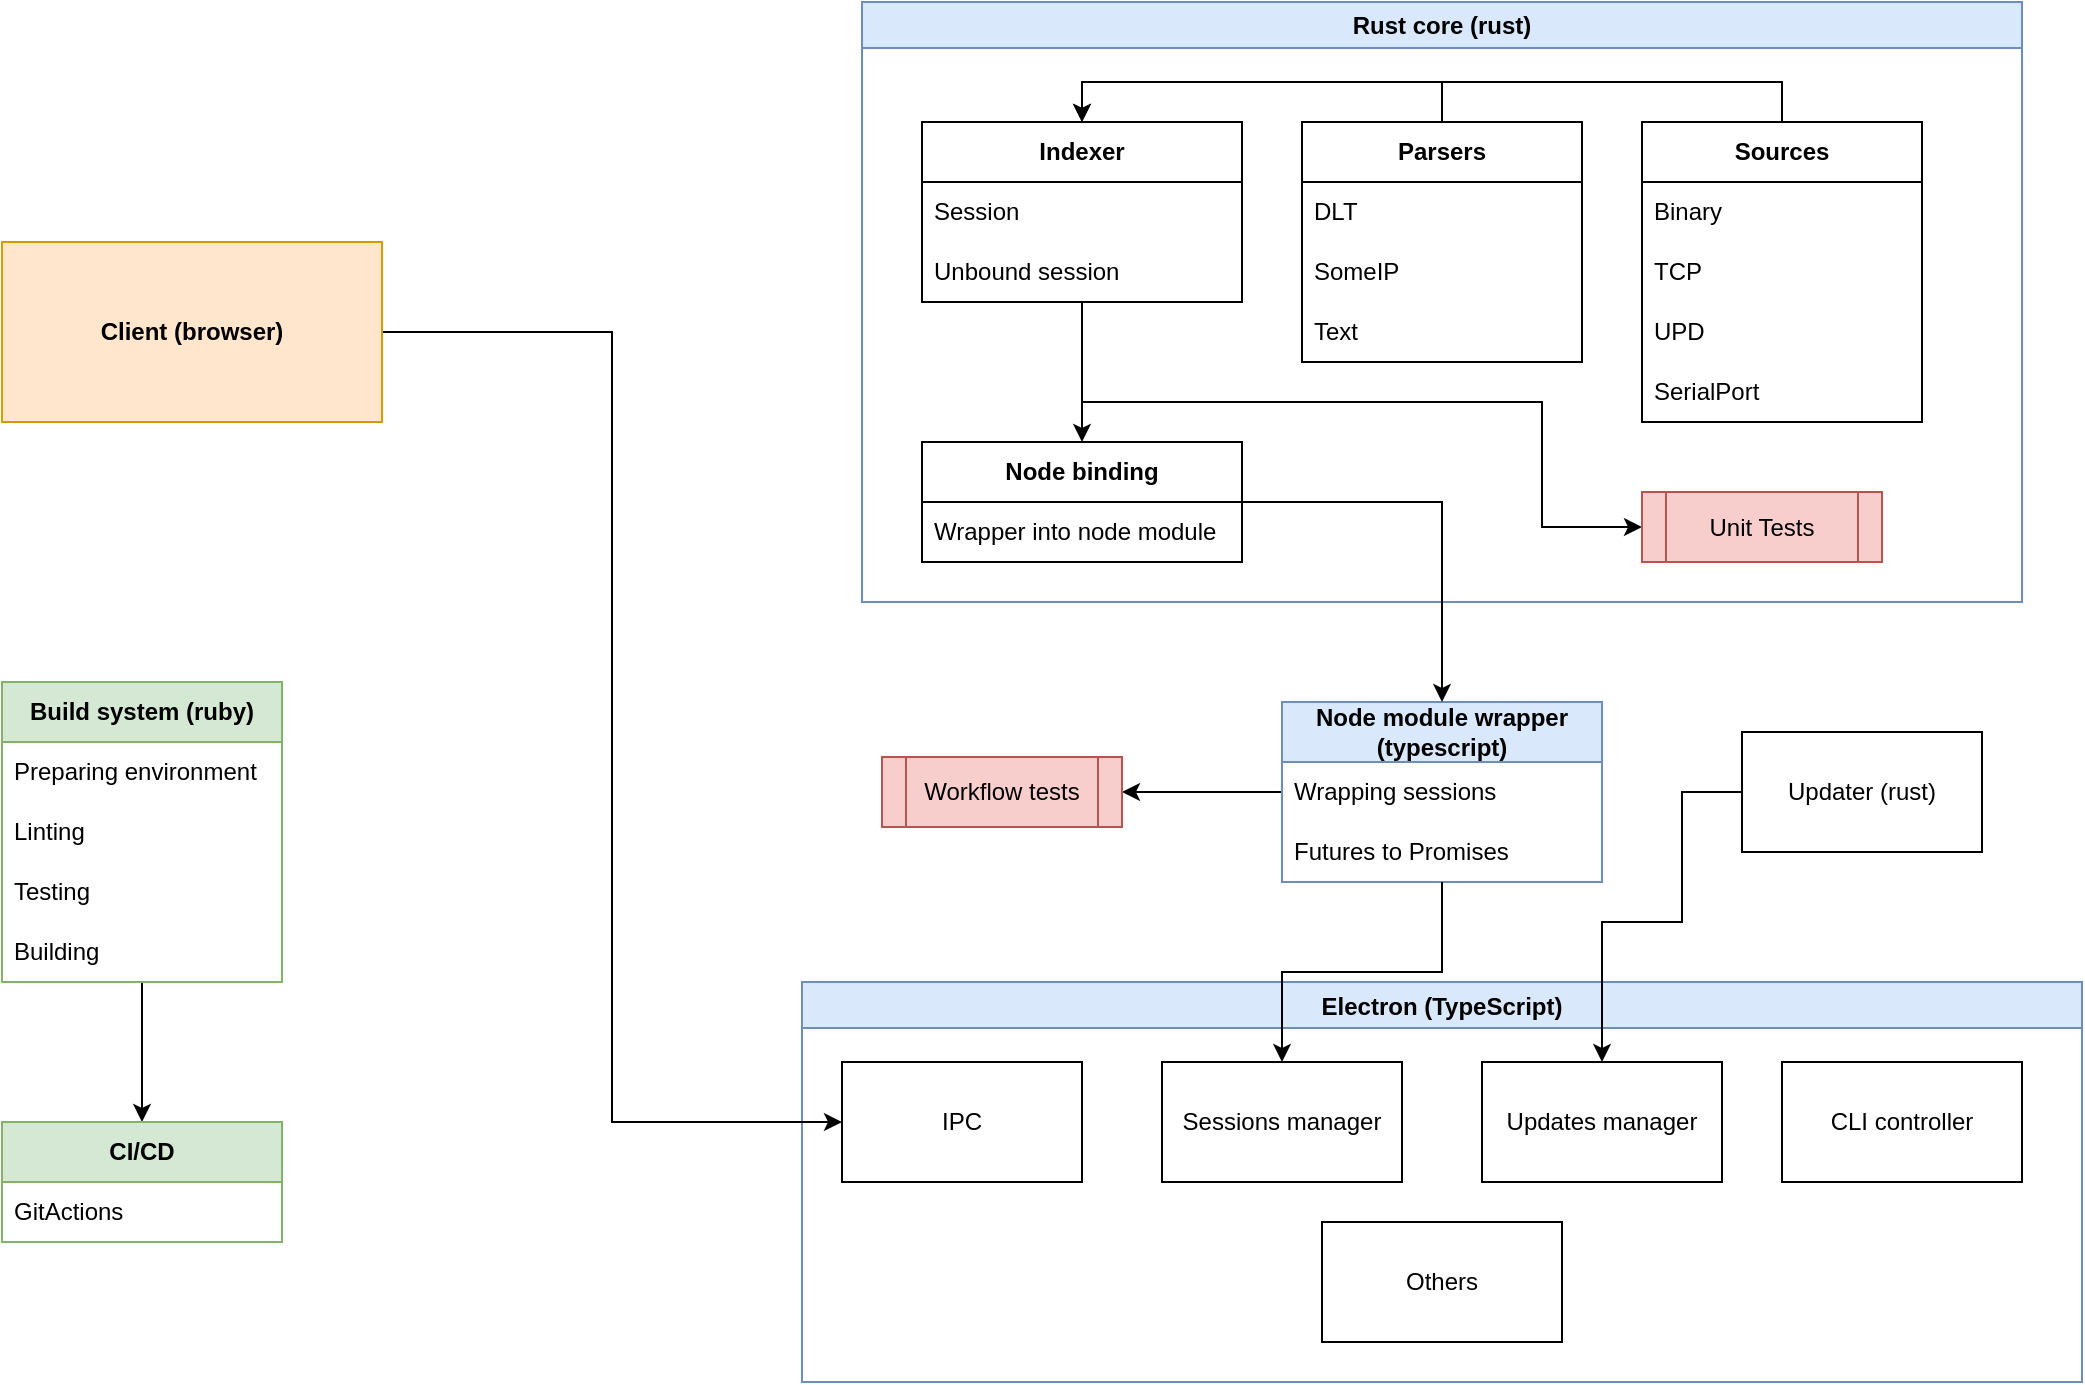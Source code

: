 <mxfile version="21.0.6" type="github">
  <diagram name="Page-1" id="5f0bae14-7c28-e335-631c-24af17079c00">
    <mxGraphModel dx="1434" dy="768" grid="1" gridSize="10" guides="1" tooltips="1" connect="1" arrows="1" fold="1" page="1" pageScale="1" pageWidth="1100" pageHeight="850" background="none" math="0" shadow="0">
      <root>
        <mxCell id="0" />
        <mxCell id="1" parent="0" />
        <mxCell id="ALxQAV2LUa-HZqR-DTdA-9" value="Rust core (rust)" style="swimlane;whiteSpace=wrap;html=1;fillColor=#dae8fc;strokeColor=#6c8ebf;" vertex="1" parent="1">
          <mxGeometry x="500" y="40" width="580" height="300" as="geometry" />
        </mxCell>
        <mxCell id="ALxQAV2LUa-HZqR-DTdA-21" style="edgeStyle=orthogonalEdgeStyle;rounded=0;orthogonalLoop=1;jettySize=auto;html=1;entryX=0.5;entryY=0;entryDx=0;entryDy=0;" edge="1" parent="ALxQAV2LUa-HZqR-DTdA-9" source="ALxQAV2LUa-HZqR-DTdA-1" target="ALxQAV2LUa-HZqR-DTdA-19">
          <mxGeometry relative="1" as="geometry" />
        </mxCell>
        <mxCell id="ALxQAV2LUa-HZqR-DTdA-57" style="edgeStyle=orthogonalEdgeStyle;rounded=0;orthogonalLoop=1;jettySize=auto;html=1;entryX=0;entryY=0.5;entryDx=0;entryDy=0;" edge="1" parent="ALxQAV2LUa-HZqR-DTdA-9" source="ALxQAV2LUa-HZqR-DTdA-1" target="ALxQAV2LUa-HZqR-DTdA-56">
          <mxGeometry relative="1" as="geometry">
            <Array as="points">
              <mxPoint x="110" y="200" />
              <mxPoint x="340" y="200" />
              <mxPoint x="340" y="263" />
            </Array>
          </mxGeometry>
        </mxCell>
        <mxCell id="ALxQAV2LUa-HZqR-DTdA-1" value="&lt;b&gt;Indexer&lt;/b&gt;" style="swimlane;fontStyle=0;childLayout=stackLayout;horizontal=1;startSize=30;horizontalStack=0;resizeParent=1;resizeParentMax=0;resizeLast=0;collapsible=1;marginBottom=0;whiteSpace=wrap;html=1;" vertex="1" parent="ALxQAV2LUa-HZqR-DTdA-9">
          <mxGeometry x="30" y="60" width="160" height="90" as="geometry" />
        </mxCell>
        <mxCell id="ALxQAV2LUa-HZqR-DTdA-3" value="Session&amp;nbsp;" style="text;strokeColor=none;fillColor=none;align=left;verticalAlign=middle;spacingLeft=4;spacingRight=4;overflow=hidden;points=[[0,0.5],[1,0.5]];portConstraint=eastwest;rotatable=0;whiteSpace=wrap;html=1;" vertex="1" parent="ALxQAV2LUa-HZqR-DTdA-1">
          <mxGeometry y="30" width="160" height="30" as="geometry" />
        </mxCell>
        <mxCell id="ALxQAV2LUa-HZqR-DTdA-40" value="Unbound session" style="text;strokeColor=none;fillColor=none;align=left;verticalAlign=middle;spacingLeft=4;spacingRight=4;overflow=hidden;points=[[0,0.5],[1,0.5]];portConstraint=eastwest;rotatable=0;whiteSpace=wrap;html=1;" vertex="1" parent="ALxQAV2LUa-HZqR-DTdA-1">
          <mxGeometry y="60" width="160" height="30" as="geometry" />
        </mxCell>
        <mxCell id="ALxQAV2LUa-HZqR-DTdA-17" style="edgeStyle=orthogonalEdgeStyle;rounded=0;orthogonalLoop=1;jettySize=auto;html=1;exitX=0.5;exitY=0;exitDx=0;exitDy=0;entryX=0.5;entryY=0;entryDx=0;entryDy=0;" edge="1" parent="ALxQAV2LUa-HZqR-DTdA-9" source="ALxQAV2LUa-HZqR-DTdA-5" target="ALxQAV2LUa-HZqR-DTdA-1">
          <mxGeometry relative="1" as="geometry" />
        </mxCell>
        <mxCell id="ALxQAV2LUa-HZqR-DTdA-5" value="&lt;b&gt;Parsers&lt;/b&gt;" style="swimlane;fontStyle=0;childLayout=stackLayout;horizontal=1;startSize=30;horizontalStack=0;resizeParent=1;resizeParentMax=0;resizeLast=0;collapsible=1;marginBottom=0;whiteSpace=wrap;html=1;" vertex="1" parent="ALxQAV2LUa-HZqR-DTdA-9">
          <mxGeometry x="220" y="60" width="140" height="120" as="geometry" />
        </mxCell>
        <mxCell id="ALxQAV2LUa-HZqR-DTdA-6" value="DLT" style="text;strokeColor=none;fillColor=none;align=left;verticalAlign=middle;spacingLeft=4;spacingRight=4;overflow=hidden;points=[[0,0.5],[1,0.5]];portConstraint=eastwest;rotatable=0;whiteSpace=wrap;html=1;" vertex="1" parent="ALxQAV2LUa-HZqR-DTdA-5">
          <mxGeometry y="30" width="140" height="30" as="geometry" />
        </mxCell>
        <mxCell id="ALxQAV2LUa-HZqR-DTdA-7" value="SomeIP" style="text;strokeColor=none;fillColor=none;align=left;verticalAlign=middle;spacingLeft=4;spacingRight=4;overflow=hidden;points=[[0,0.5],[1,0.5]];portConstraint=eastwest;rotatable=0;whiteSpace=wrap;html=1;" vertex="1" parent="ALxQAV2LUa-HZqR-DTdA-5">
          <mxGeometry y="60" width="140" height="30" as="geometry" />
        </mxCell>
        <mxCell id="ALxQAV2LUa-HZqR-DTdA-8" value="Text" style="text;strokeColor=none;fillColor=none;align=left;verticalAlign=middle;spacingLeft=4;spacingRight=4;overflow=hidden;points=[[0,0.5],[1,0.5]];portConstraint=eastwest;rotatable=0;whiteSpace=wrap;html=1;" vertex="1" parent="ALxQAV2LUa-HZqR-DTdA-5">
          <mxGeometry y="90" width="140" height="30" as="geometry" />
        </mxCell>
        <mxCell id="ALxQAV2LUa-HZqR-DTdA-18" style="edgeStyle=orthogonalEdgeStyle;rounded=0;orthogonalLoop=1;jettySize=auto;html=1;" edge="1" parent="ALxQAV2LUa-HZqR-DTdA-9" source="ALxQAV2LUa-HZqR-DTdA-10">
          <mxGeometry relative="1" as="geometry">
            <mxPoint x="110" y="60" as="targetPoint" />
            <Array as="points">
              <mxPoint x="460" y="40" />
              <mxPoint x="110" y="40" />
            </Array>
          </mxGeometry>
        </mxCell>
        <mxCell id="ALxQAV2LUa-HZqR-DTdA-10" value="&lt;b&gt;Sources&lt;/b&gt;" style="swimlane;fontStyle=0;childLayout=stackLayout;horizontal=1;startSize=30;horizontalStack=0;resizeParent=1;resizeParentMax=0;resizeLast=0;collapsible=1;marginBottom=0;whiteSpace=wrap;html=1;" vertex="1" parent="ALxQAV2LUa-HZqR-DTdA-9">
          <mxGeometry x="390" y="60" width="140" height="150" as="geometry" />
        </mxCell>
        <mxCell id="ALxQAV2LUa-HZqR-DTdA-11" value="Binary" style="text;strokeColor=none;fillColor=none;align=left;verticalAlign=middle;spacingLeft=4;spacingRight=4;overflow=hidden;points=[[0,0.5],[1,0.5]];portConstraint=eastwest;rotatable=0;whiteSpace=wrap;html=1;" vertex="1" parent="ALxQAV2LUa-HZqR-DTdA-10">
          <mxGeometry y="30" width="140" height="30" as="geometry" />
        </mxCell>
        <mxCell id="ALxQAV2LUa-HZqR-DTdA-12" value="TCP" style="text;strokeColor=none;fillColor=none;align=left;verticalAlign=middle;spacingLeft=4;spacingRight=4;overflow=hidden;points=[[0,0.5],[1,0.5]];portConstraint=eastwest;rotatable=0;whiteSpace=wrap;html=1;" vertex="1" parent="ALxQAV2LUa-HZqR-DTdA-10">
          <mxGeometry y="60" width="140" height="30" as="geometry" />
        </mxCell>
        <mxCell id="ALxQAV2LUa-HZqR-DTdA-13" value="UPD" style="text;strokeColor=none;fillColor=none;align=left;verticalAlign=middle;spacingLeft=4;spacingRight=4;overflow=hidden;points=[[0,0.5],[1,0.5]];portConstraint=eastwest;rotatable=0;whiteSpace=wrap;html=1;" vertex="1" parent="ALxQAV2LUa-HZqR-DTdA-10">
          <mxGeometry y="90" width="140" height="30" as="geometry" />
        </mxCell>
        <mxCell id="ALxQAV2LUa-HZqR-DTdA-14" value="SerialPort" style="text;strokeColor=none;fillColor=none;align=left;verticalAlign=middle;spacingLeft=4;spacingRight=4;overflow=hidden;points=[[0,0.5],[1,0.5]];portConstraint=eastwest;rotatable=0;whiteSpace=wrap;html=1;" vertex="1" parent="ALxQAV2LUa-HZqR-DTdA-10">
          <mxGeometry y="120" width="140" height="30" as="geometry" />
        </mxCell>
        <mxCell id="ALxQAV2LUa-HZqR-DTdA-19" value="&lt;b&gt;Node binding&lt;/b&gt;" style="swimlane;fontStyle=0;childLayout=stackLayout;horizontal=1;startSize=30;horizontalStack=0;resizeParent=1;resizeParentMax=0;resizeLast=0;collapsible=1;marginBottom=0;whiteSpace=wrap;html=1;" vertex="1" parent="ALxQAV2LUa-HZqR-DTdA-9">
          <mxGeometry x="30" y="220" width="160" height="60" as="geometry" />
        </mxCell>
        <mxCell id="ALxQAV2LUa-HZqR-DTdA-20" value="Wrapper into node module" style="text;strokeColor=none;fillColor=none;align=left;verticalAlign=middle;spacingLeft=4;spacingRight=4;overflow=hidden;points=[[0,0.5],[1,0.5]];portConstraint=eastwest;rotatable=0;whiteSpace=wrap;html=1;" vertex="1" parent="ALxQAV2LUa-HZqR-DTdA-19">
          <mxGeometry y="30" width="160" height="30" as="geometry" />
        </mxCell>
        <mxCell id="ALxQAV2LUa-HZqR-DTdA-56" value="Unit Tests" style="shape=process;whiteSpace=wrap;html=1;backgroundOutline=1;fillColor=#f8cecc;strokeColor=#b85450;" vertex="1" parent="ALxQAV2LUa-HZqR-DTdA-9">
          <mxGeometry x="390" y="245" width="120" height="35" as="geometry" />
        </mxCell>
        <mxCell id="ALxQAV2LUa-HZqR-DTdA-59" style="edgeStyle=orthogonalEdgeStyle;rounded=0;orthogonalLoop=1;jettySize=auto;html=1;entryX=1;entryY=0.5;entryDx=0;entryDy=0;" edge="1" parent="1" source="ALxQAV2LUa-HZqR-DTdA-24" target="ALxQAV2LUa-HZqR-DTdA-58">
          <mxGeometry relative="1" as="geometry" />
        </mxCell>
        <mxCell id="ALxQAV2LUa-HZqR-DTdA-24" value="&lt;b&gt;Node module wrapper (typescript)&lt;/b&gt;" style="swimlane;fontStyle=0;childLayout=stackLayout;horizontal=1;startSize=30;horizontalStack=0;resizeParent=1;resizeParentMax=0;resizeLast=0;collapsible=1;marginBottom=0;whiteSpace=wrap;html=1;fillColor=#dae8fc;strokeColor=#6c8ebf;" vertex="1" parent="1">
          <mxGeometry x="710" y="390" width="160" height="90" as="geometry" />
        </mxCell>
        <mxCell id="ALxQAV2LUa-HZqR-DTdA-25" value="Wrapping sessions" style="text;strokeColor=none;fillColor=none;align=left;verticalAlign=middle;spacingLeft=4;spacingRight=4;overflow=hidden;points=[[0,0.5],[1,0.5]];portConstraint=eastwest;rotatable=0;whiteSpace=wrap;html=1;" vertex="1" parent="ALxQAV2LUa-HZqR-DTdA-24">
          <mxGeometry y="30" width="160" height="30" as="geometry" />
        </mxCell>
        <mxCell id="ALxQAV2LUa-HZqR-DTdA-39" value="Futures to Promises" style="text;strokeColor=none;fillColor=none;align=left;verticalAlign=middle;spacingLeft=4;spacingRight=4;overflow=hidden;points=[[0,0.5],[1,0.5]];portConstraint=eastwest;rotatable=0;whiteSpace=wrap;html=1;" vertex="1" parent="ALxQAV2LUa-HZqR-DTdA-24">
          <mxGeometry y="60" width="160" height="30" as="geometry" />
        </mxCell>
        <mxCell id="ALxQAV2LUa-HZqR-DTdA-41" style="edgeStyle=orthogonalEdgeStyle;rounded=0;orthogonalLoop=1;jettySize=auto;html=1;entryX=0.5;entryY=0;entryDx=0;entryDy=0;" edge="1" parent="1" source="ALxQAV2LUa-HZqR-DTdA-19" target="ALxQAV2LUa-HZqR-DTdA-24">
          <mxGeometry relative="1" as="geometry" />
        </mxCell>
        <mxCell id="ALxQAV2LUa-HZqR-DTdA-42" value="Electron (TypeScript)" style="swimlane;fillColor=#dae8fc;strokeColor=#6c8ebf;" vertex="1" parent="1">
          <mxGeometry x="470" y="530" width="640" height="200" as="geometry" />
        </mxCell>
        <mxCell id="ALxQAV2LUa-HZqR-DTdA-43" value="IPC" style="rounded=0;whiteSpace=wrap;html=1;" vertex="1" parent="ALxQAV2LUa-HZqR-DTdA-42">
          <mxGeometry x="20" y="40" width="120" height="60" as="geometry" />
        </mxCell>
        <mxCell id="ALxQAV2LUa-HZqR-DTdA-44" value="Sessions manager" style="rounded=0;whiteSpace=wrap;html=1;" vertex="1" parent="ALxQAV2LUa-HZqR-DTdA-42">
          <mxGeometry x="180" y="40" width="120" height="60" as="geometry" />
        </mxCell>
        <mxCell id="ALxQAV2LUa-HZqR-DTdA-45" value="Updates manager" style="rounded=0;whiteSpace=wrap;html=1;" vertex="1" parent="ALxQAV2LUa-HZqR-DTdA-42">
          <mxGeometry x="340" y="40" width="120" height="60" as="geometry" />
        </mxCell>
        <mxCell id="ALxQAV2LUa-HZqR-DTdA-47" value="CLI controller" style="rounded=0;whiteSpace=wrap;html=1;" vertex="1" parent="ALxQAV2LUa-HZqR-DTdA-42">
          <mxGeometry x="490" y="40" width="120" height="60" as="geometry" />
        </mxCell>
        <mxCell id="ALxQAV2LUa-HZqR-DTdA-48" value="Others" style="rounded=0;whiteSpace=wrap;html=1;" vertex="1" parent="ALxQAV2LUa-HZqR-DTdA-42">
          <mxGeometry x="260" y="120" width="120" height="60" as="geometry" />
        </mxCell>
        <mxCell id="ALxQAV2LUa-HZqR-DTdA-50" style="edgeStyle=orthogonalEdgeStyle;rounded=0;orthogonalLoop=1;jettySize=auto;html=1;entryX=0.5;entryY=0;entryDx=0;entryDy=0;" edge="1" parent="1" source="ALxQAV2LUa-HZqR-DTdA-46" target="ALxQAV2LUa-HZqR-DTdA-45">
          <mxGeometry relative="1" as="geometry">
            <Array as="points">
              <mxPoint x="910" y="435" />
              <mxPoint x="910" y="500" />
              <mxPoint x="870" y="500" />
            </Array>
          </mxGeometry>
        </mxCell>
        <mxCell id="ALxQAV2LUa-HZqR-DTdA-46" value="Updater (rust)" style="rounded=0;whiteSpace=wrap;html=1;" vertex="1" parent="1">
          <mxGeometry x="940" y="405" width="120" height="60" as="geometry" />
        </mxCell>
        <mxCell id="ALxQAV2LUa-HZqR-DTdA-49" style="edgeStyle=orthogonalEdgeStyle;rounded=0;orthogonalLoop=1;jettySize=auto;html=1;entryX=0.5;entryY=0;entryDx=0;entryDy=0;" edge="1" parent="1" source="ALxQAV2LUa-HZqR-DTdA-24" target="ALxQAV2LUa-HZqR-DTdA-44">
          <mxGeometry relative="1" as="geometry" />
        </mxCell>
        <mxCell id="ALxQAV2LUa-HZqR-DTdA-55" style="edgeStyle=orthogonalEdgeStyle;rounded=0;orthogonalLoop=1;jettySize=auto;html=1;entryX=0;entryY=0.5;entryDx=0;entryDy=0;" edge="1" parent="1" source="ALxQAV2LUa-HZqR-DTdA-54" target="ALxQAV2LUa-HZqR-DTdA-43">
          <mxGeometry relative="1" as="geometry" />
        </mxCell>
        <mxCell id="ALxQAV2LUa-HZqR-DTdA-54" value="&lt;b&gt;Client (browser)&lt;/b&gt;" style="rounded=0;whiteSpace=wrap;html=1;fillColor=#ffe6cc;strokeColor=#d79b00;" vertex="1" parent="1">
          <mxGeometry x="70" y="160" width="190" height="90" as="geometry" />
        </mxCell>
        <mxCell id="ALxQAV2LUa-HZqR-DTdA-58" value="Workflow tests" style="shape=process;whiteSpace=wrap;html=1;backgroundOutline=1;fillColor=#f8cecc;strokeColor=#b85450;" vertex="1" parent="1">
          <mxGeometry x="510" y="417.5" width="120" height="35" as="geometry" />
        </mxCell>
        <mxCell id="ALxQAV2LUa-HZqR-DTdA-71" style="edgeStyle=orthogonalEdgeStyle;rounded=0;orthogonalLoop=1;jettySize=auto;html=1;entryX=0.5;entryY=0;entryDx=0;entryDy=0;" edge="1" parent="1" source="ALxQAV2LUa-HZqR-DTdA-61" target="ALxQAV2LUa-HZqR-DTdA-66">
          <mxGeometry relative="1" as="geometry" />
        </mxCell>
        <mxCell id="ALxQAV2LUa-HZqR-DTdA-61" value="&lt;b&gt;Build system (ruby)&lt;/b&gt;" style="swimlane;fontStyle=0;childLayout=stackLayout;horizontal=1;startSize=30;horizontalStack=0;resizeParent=1;resizeParentMax=0;resizeLast=0;collapsible=1;marginBottom=0;whiteSpace=wrap;html=1;fillColor=#d5e8d4;strokeColor=#82b366;" vertex="1" parent="1">
          <mxGeometry x="70" y="380" width="140" height="150" as="geometry" />
        </mxCell>
        <mxCell id="ALxQAV2LUa-HZqR-DTdA-62" value="Preparing environment&amp;nbsp;" style="text;strokeColor=none;fillColor=none;align=left;verticalAlign=middle;spacingLeft=4;spacingRight=4;overflow=hidden;points=[[0,0.5],[1,0.5]];portConstraint=eastwest;rotatable=0;whiteSpace=wrap;html=1;" vertex="1" parent="ALxQAV2LUa-HZqR-DTdA-61">
          <mxGeometry y="30" width="140" height="30" as="geometry" />
        </mxCell>
        <mxCell id="ALxQAV2LUa-HZqR-DTdA-63" value="Linting" style="text;strokeColor=none;fillColor=none;align=left;verticalAlign=middle;spacingLeft=4;spacingRight=4;overflow=hidden;points=[[0,0.5],[1,0.5]];portConstraint=eastwest;rotatable=0;whiteSpace=wrap;html=1;" vertex="1" parent="ALxQAV2LUa-HZqR-DTdA-61">
          <mxGeometry y="60" width="140" height="30" as="geometry" />
        </mxCell>
        <mxCell id="ALxQAV2LUa-HZqR-DTdA-64" value="Testing" style="text;strokeColor=none;fillColor=none;align=left;verticalAlign=middle;spacingLeft=4;spacingRight=4;overflow=hidden;points=[[0,0.5],[1,0.5]];portConstraint=eastwest;rotatable=0;whiteSpace=wrap;html=1;" vertex="1" parent="ALxQAV2LUa-HZqR-DTdA-61">
          <mxGeometry y="90" width="140" height="30" as="geometry" />
        </mxCell>
        <mxCell id="ALxQAV2LUa-HZqR-DTdA-65" value="Building" style="text;strokeColor=none;fillColor=none;align=left;verticalAlign=middle;spacingLeft=4;spacingRight=4;overflow=hidden;points=[[0,0.5],[1,0.5]];portConstraint=eastwest;rotatable=0;whiteSpace=wrap;html=1;" vertex="1" parent="ALxQAV2LUa-HZqR-DTdA-61">
          <mxGeometry y="120" width="140" height="30" as="geometry" />
        </mxCell>
        <mxCell id="ALxQAV2LUa-HZqR-DTdA-66" value="&lt;b&gt;CI/CD&lt;/b&gt;" style="swimlane;fontStyle=0;childLayout=stackLayout;horizontal=1;startSize=30;horizontalStack=0;resizeParent=1;resizeParentMax=0;resizeLast=0;collapsible=1;marginBottom=0;whiteSpace=wrap;html=1;fillColor=#d5e8d4;strokeColor=#82b366;" vertex="1" parent="1">
          <mxGeometry x="70" y="600" width="140" height="60" as="geometry" />
        </mxCell>
        <mxCell id="ALxQAV2LUa-HZqR-DTdA-67" value="GitActions" style="text;strokeColor=none;fillColor=none;align=left;verticalAlign=middle;spacingLeft=4;spacingRight=4;overflow=hidden;points=[[0,0.5],[1,0.5]];portConstraint=eastwest;rotatable=0;whiteSpace=wrap;html=1;" vertex="1" parent="ALxQAV2LUa-HZqR-DTdA-66">
          <mxGeometry y="30" width="140" height="30" as="geometry" />
        </mxCell>
      </root>
    </mxGraphModel>
  </diagram>
</mxfile>
